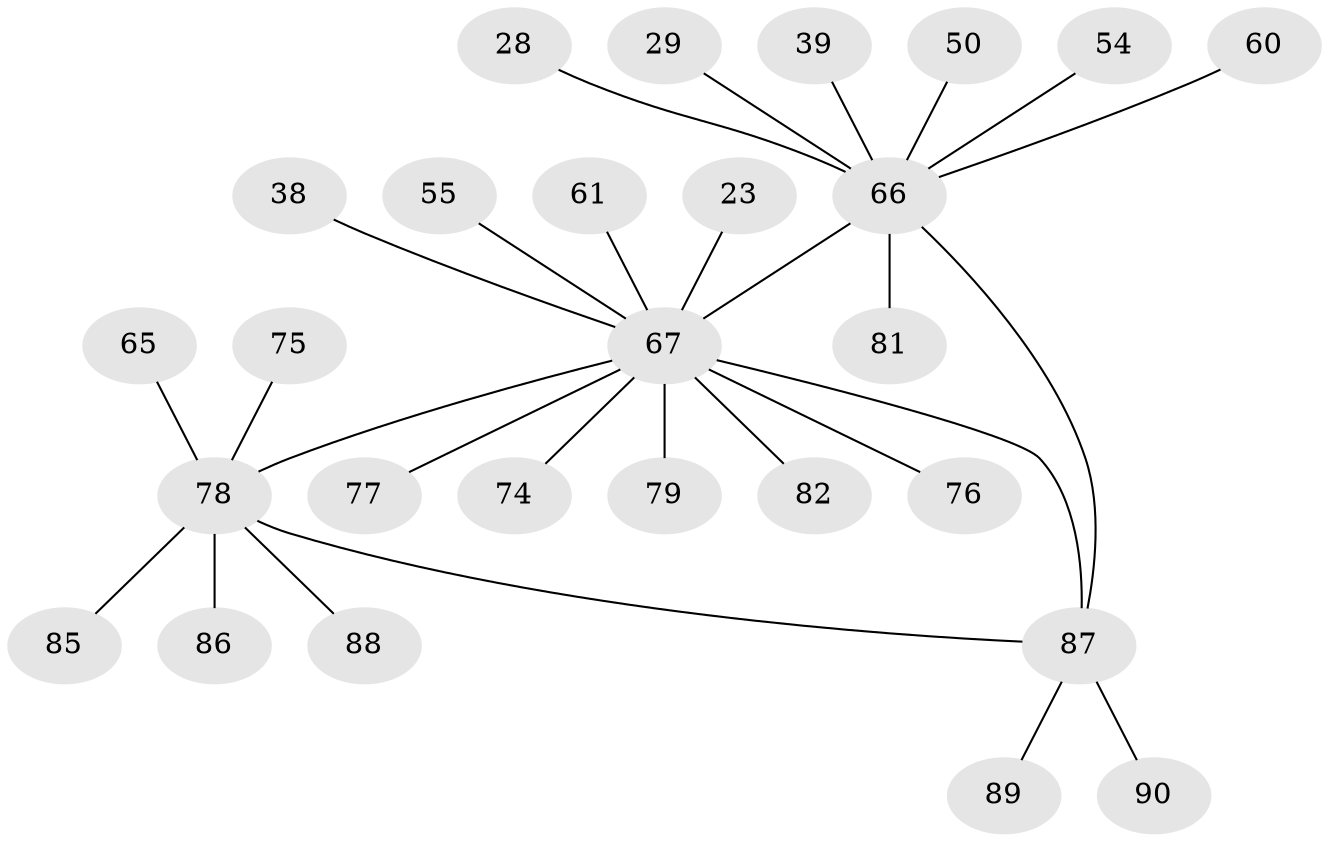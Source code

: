 // original degree distribution, {14: 0.011111111111111112, 4: 0.05555555555555555, 9: 0.011111111111111112, 2: 0.2, 3: 0.07777777777777778, 8: 0.022222222222222223, 7: 0.022222222222222223, 5: 0.03333333333333333, 1: 0.5666666666666667}
// Generated by graph-tools (version 1.1) at 2025/51/03/04/25 21:51:29]
// undirected, 27 vertices, 28 edges
graph export_dot {
graph [start="1"]
  node [color=gray90,style=filled];
  23;
  28;
  29;
  38;
  39;
  50 [super="+40"];
  54;
  55;
  60;
  61;
  65;
  66 [super="+5+1"];
  67 [super="+11+32+15+64+13+20+21"];
  74;
  75 [super="+71"];
  76;
  77 [super="+42"];
  78 [super="+46+70+37+47+52+62"];
  79;
  81 [super="+41+49+59"];
  82 [super="+69"];
  85;
  86;
  87 [super="+83+84"];
  88;
  89;
  90;
  23 -- 67;
  28 -- 66;
  29 -- 66;
  38 -- 67;
  39 -- 66;
  50 -- 66;
  54 -- 66;
  55 -- 67;
  60 -- 66;
  61 -- 67;
  65 -- 78;
  66 -- 67 [weight=4];
  66 -- 81;
  66 -- 87 [weight=2];
  67 -- 87;
  67 -- 79;
  67 -- 74;
  67 -- 76;
  67 -- 77;
  67 -- 78 [weight=3];
  67 -- 82;
  75 -- 78;
  78 -- 85;
  78 -- 86;
  78 -- 88;
  78 -- 87 [weight=2];
  87 -- 89;
  87 -- 90;
}
